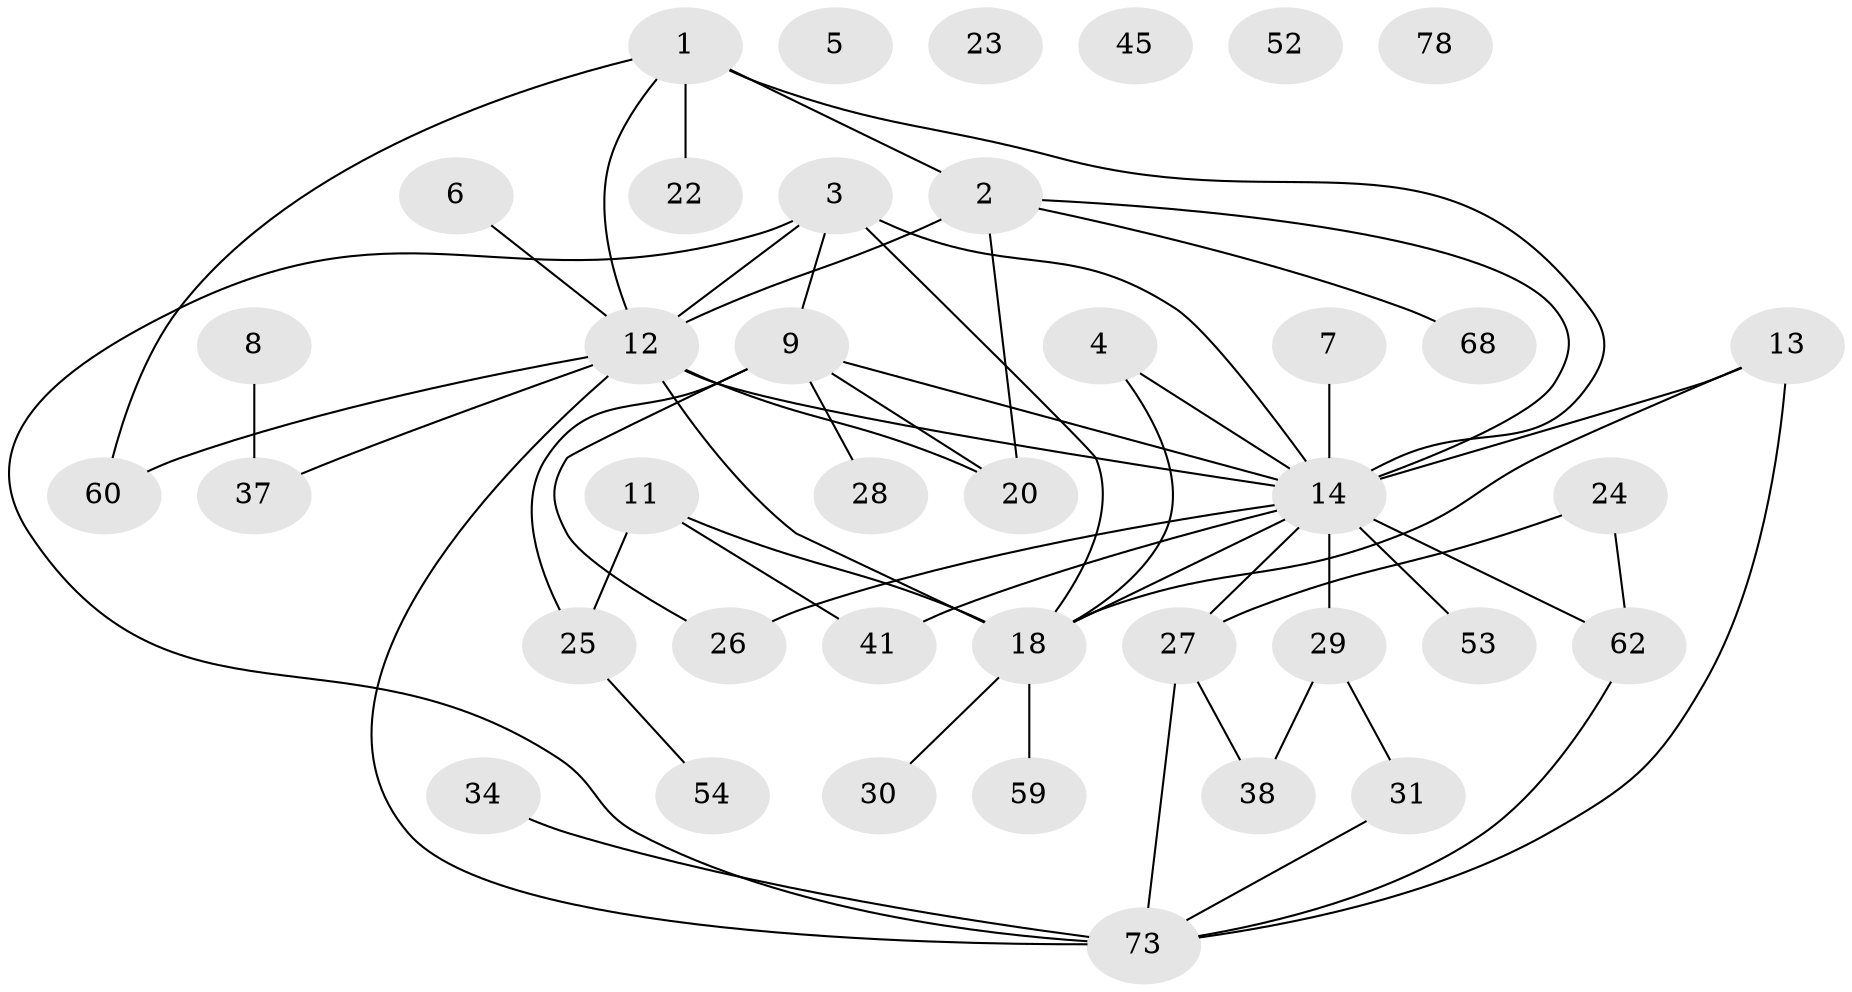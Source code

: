 // original degree distribution, {3: 0.2948717948717949, 2: 0.23076923076923078, 0: 0.0641025641025641, 1: 0.20512820512820512, 5: 0.05128205128205128, 4: 0.11538461538461539, 6: 0.01282051282051282, 7: 0.01282051282051282, 8: 0.01282051282051282}
// Generated by graph-tools (version 1.1) at 2025/13/03/09/25 04:13:06]
// undirected, 39 vertices, 55 edges
graph export_dot {
graph [start="1"]
  node [color=gray90,style=filled];
  1 [super="+64+63"];
  2 [super="+17"];
  3 [super="+21"];
  4 [super="+61"];
  5;
  6 [super="+70"];
  7 [super="+10"];
  8;
  9 [super="+72"];
  11 [super="+56"];
  12 [super="+15"];
  13;
  14 [super="+50+36"];
  18 [super="+32"];
  20 [super="+43"];
  22;
  23;
  24 [super="+48"];
  25 [super="+44"];
  26 [super="+58+42"];
  27 [super="+75"];
  28;
  29 [super="+46"];
  30;
  31;
  34;
  37 [super="+51"];
  38 [super="+67"];
  41;
  45;
  52;
  53;
  54;
  59;
  60;
  62 [super="+69"];
  68;
  73;
  78;
  1 -- 2;
  1 -- 60;
  1 -- 14;
  1 -- 12;
  1 -- 22;
  2 -- 68;
  2 -- 20;
  2 -- 14;
  2 -- 12 [weight=3];
  3 -- 18;
  3 -- 73;
  3 -- 9;
  3 -- 14;
  3 -- 12;
  4 -- 14;
  4 -- 18;
  6 -- 12;
  7 -- 14 [weight=2];
  8 -- 37;
  9 -- 14;
  9 -- 20;
  9 -- 26;
  9 -- 28;
  9 -- 25;
  11 -- 25;
  11 -- 41;
  11 -- 18;
  12 -- 18;
  12 -- 37;
  12 -- 73;
  12 -- 14;
  12 -- 20;
  12 -- 60;
  13 -- 73;
  13 -- 14 [weight=2];
  13 -- 18;
  14 -- 27;
  14 -- 41;
  14 -- 53;
  14 -- 26;
  14 -- 29;
  14 -- 62;
  14 -- 18;
  18 -- 30;
  18 -- 59;
  24 -- 27;
  24 -- 62;
  25 -- 54;
  27 -- 73;
  27 -- 38;
  29 -- 31;
  29 -- 38;
  31 -- 73;
  34 -- 73;
  62 -- 73;
}
